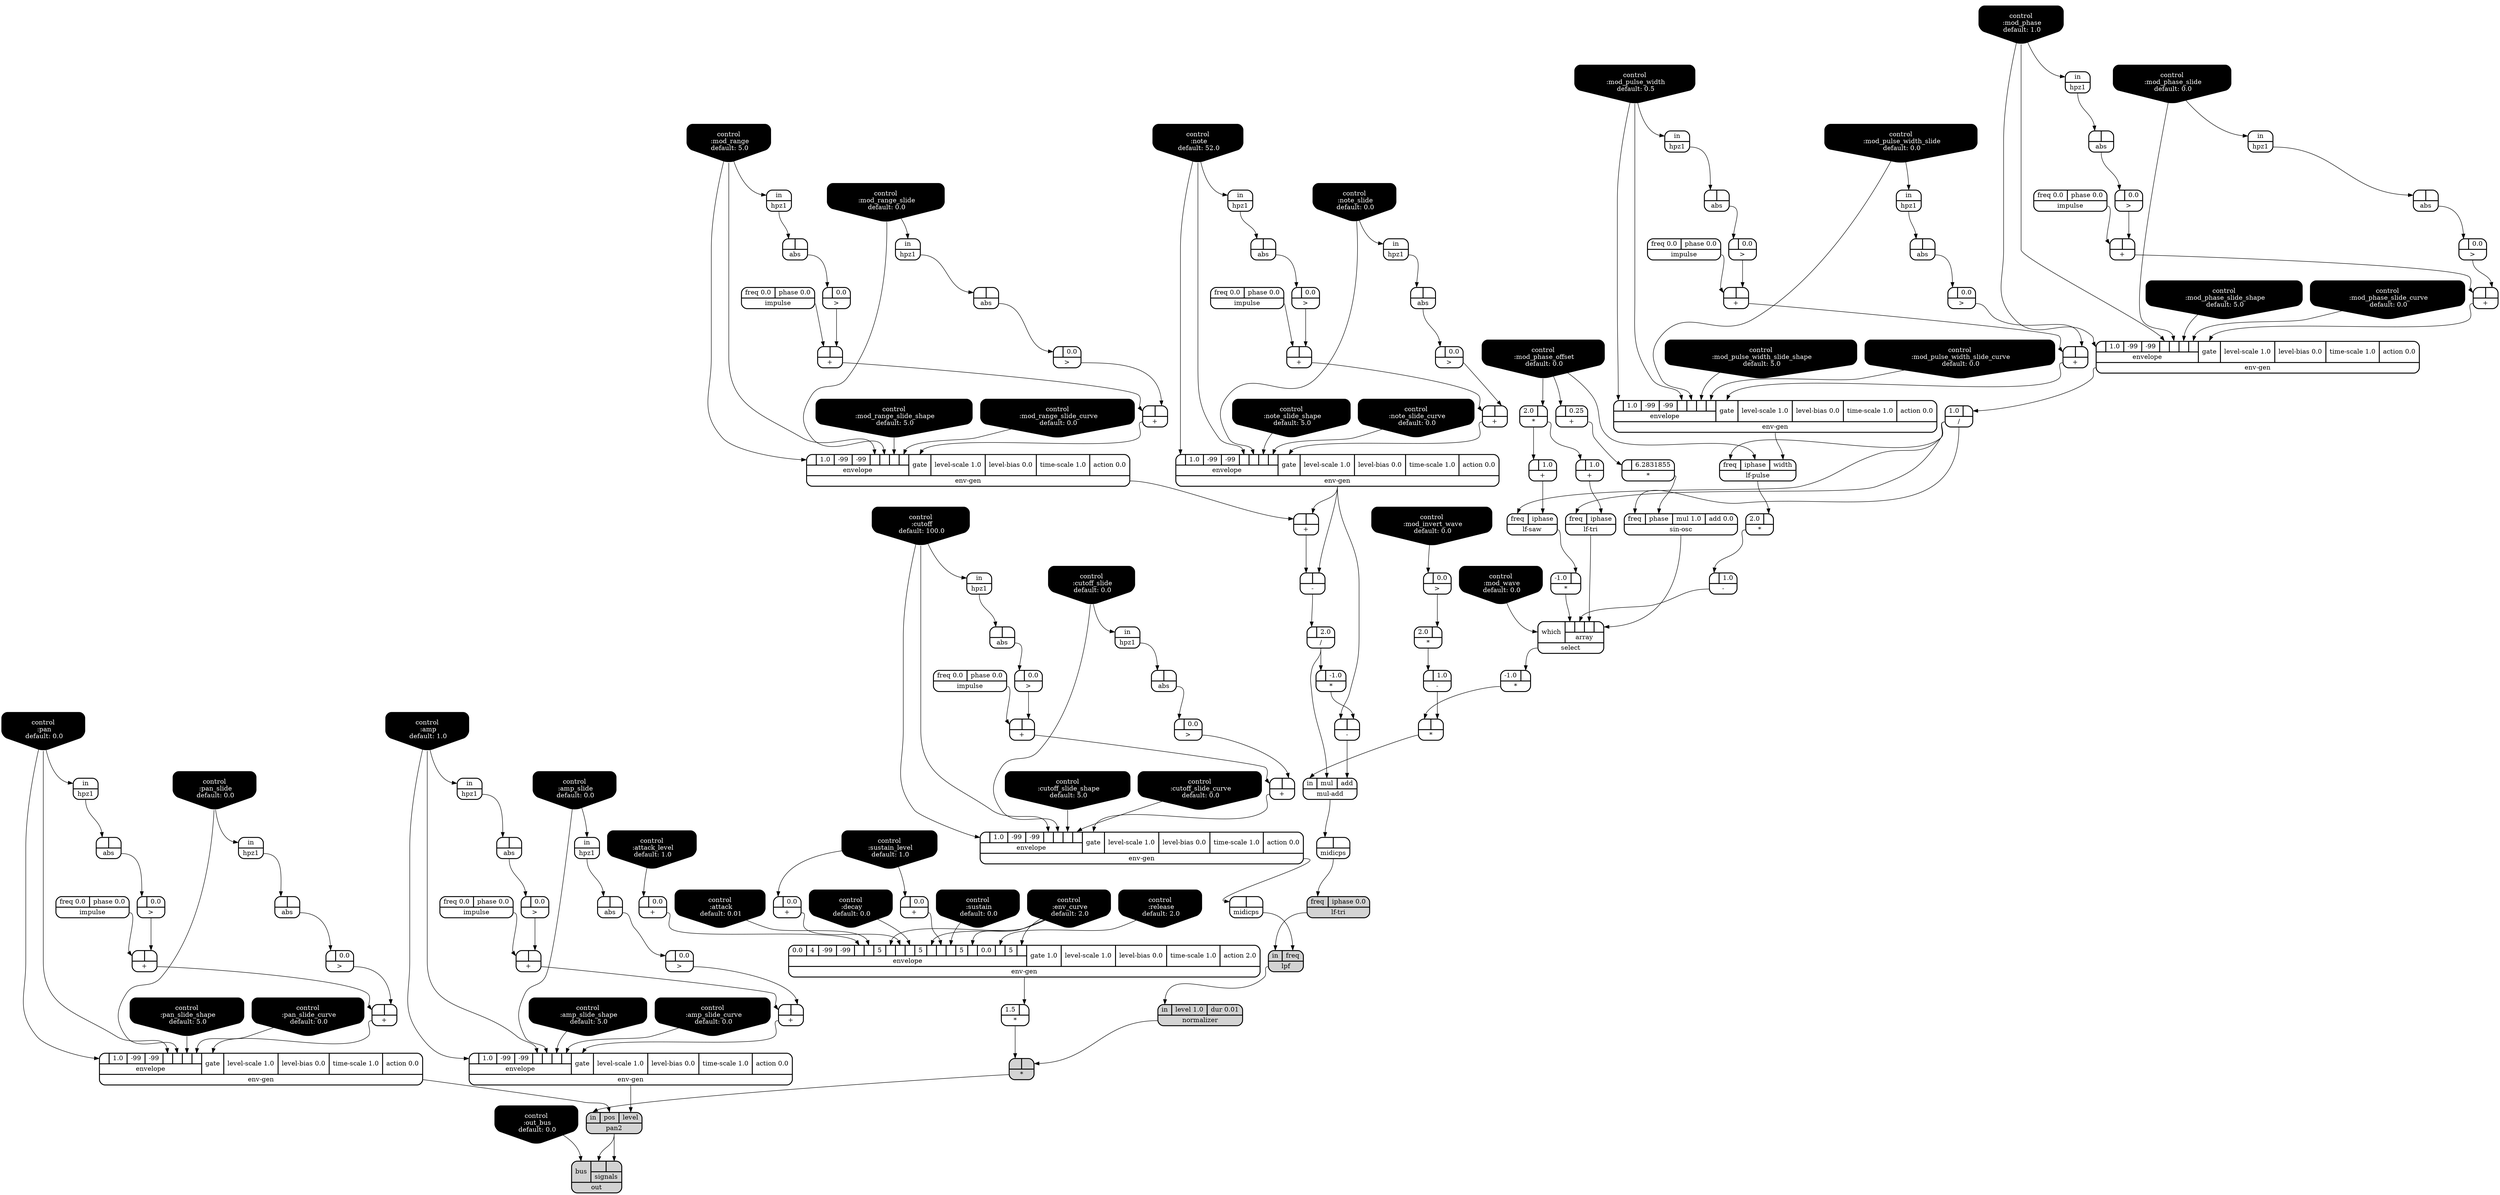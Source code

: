 digraph synthdef {
41 [label = "{{ <a> |<b> 6.2831855} |<__UG_NAME__>* }" style="bold, rounded" shape=record rankdir=LR];
91 [label = "{{ <a> 1.5|<b> } |<__UG_NAME__>* }" style="bold, rounded" shape=record rankdir=LR];
100 [label = "{{ <a> 2.0|<b> } |<__UG_NAME__>* }" style="bold, rounded" shape=record rankdir=LR];
103 [label = "{{ <a> -1.0|<b> } |<__UG_NAME__>* }" style="bold, rounded" shape=record rankdir=LR];
110 [label = "{{ <a> 2.0|<b> } |<__UG_NAME__>* }" style="bold, rounded" shape=record rankdir=LR];
116 [label = "{{ <a> -1.0|<b> } |<__UG_NAME__>* }" style="bold, rounded" shape=record rankdir=LR];
118 [label = "{{ <a> 2.0|<b> } |<__UG_NAME__>* }" style="bold, rounded" shape=record rankdir=LR];
120 [label = "{{ <a> |<b> } |<__UG_NAME__>* }" style="bold, rounded" shape=record rankdir=LR];
122 [label = "{{ <a> |<b> -1.0} |<__UG_NAME__>* }" style="bold, rounded" shape=record rankdir=LR];
140 [label = "{{ <a> |<b> } |<__UG_NAME__>* }" style="filled, bold, rounded"  shape=record rankdir=LR];
40 [label = "{{ <a> |<b> 0.25} |<__UG_NAME__>+ }" style="bold, rounded" shape=record rankdir=LR];
46 [label = "{{ <a> |<b> } |<__UG_NAME__>+ }" style="bold, rounded" shape=record rankdir=LR];
50 [label = "{{ <a> |<b> } |<__UG_NAME__>+ }" style="bold, rounded" shape=record rankdir=LR];
55 [label = "{{ <a> |<b> } |<__UG_NAME__>+ }" style="bold, rounded" shape=record rankdir=LR];
60 [label = "{{ <a> |<b> } |<__UG_NAME__>+ }" style="bold, rounded" shape=record rankdir=LR];
64 [label = "{{ <a> |<b> } |<__UG_NAME__>+ }" style="bold, rounded" shape=record rankdir=LR];
70 [label = "{{ <a> |<b> } |<__UG_NAME__>+ }" style="bold, rounded" shape=record rankdir=LR];
74 [label = "{{ <a> |<b> } |<__UG_NAME__>+ }" style="bold, rounded" shape=record rankdir=LR];
76 [label = "{{ <a> |<b> } |<__UG_NAME__>+ }" style="bold, rounded" shape=record rankdir=LR];
79 [label = "{{ <a> |<b> 0.0} |<__UG_NAME__>+ }" style="bold, rounded" shape=record rankdir=LR];
80 [label = "{{ <a> |<b> 0.0} |<__UG_NAME__>+ }" style="bold, rounded" shape=record rankdir=LR];
81 [label = "{{ <a> |<b> 0.0} |<__UG_NAME__>+ }" style="bold, rounded" shape=record rankdir=LR];
94 [label = "{{ <a> |<b> } |<__UG_NAME__>+ }" style="bold, rounded" shape=record rankdir=LR];
97 [label = "{{ <a> |<b> } |<__UG_NAME__>+ }" style="bold, rounded" shape=record rankdir=LR];
101 [label = "{{ <a> |<b> 1.0} |<__UG_NAME__>+ }" style="bold, rounded" shape=record rankdir=LR];
107 [label = "{{ <a> |<b> } |<__UG_NAME__>+ }" style="bold, rounded" shape=record rankdir=LR];
112 [label = "{{ <a> |<b> 1.0} |<__UG_NAME__>+ }" style="bold, rounded" shape=record rankdir=LR];
131 [label = "{{ <a> |<b> } |<__UG_NAME__>+ }" style="bold, rounded" shape=record rankdir=LR];
135 [label = "{{ <a> |<b> } |<__UG_NAME__>+ }" style="bold, rounded" shape=record rankdir=LR];
141 [label = "{{ <a> |<b> } |<__UG_NAME__>+ }" style="bold, rounded" shape=record rankdir=LR];
142 [label = "{{ <a> |<b> } |<__UG_NAME__>+ }" style="bold, rounded" shape=record rankdir=LR];
77 [label = "{{ <a> |<b> } |<__UG_NAME__>- }" style="bold, rounded" shape=record rankdir=LR];
111 [label = "{{ <a> |<b> 1.0} |<__UG_NAME__>- }" style="bold, rounded" shape=record rankdir=LR];
119 [label = "{{ <a> |<b> 1.0} |<__UG_NAME__>- }" style="bold, rounded" shape=record rankdir=LR];
123 [label = "{{ <a> |<b> } |<__UG_NAME__>- }" style="bold, rounded" shape=record rankdir=LR];
99 [label = "{{ <a> 1.0|<b> } |<__UG_NAME__>/ }" style="bold, rounded" shape=record rankdir=LR];
121 [label = "{{ <a> |<b> 2.0} |<__UG_NAME__>/ }" style="bold, rounded" shape=record rankdir=LR];
45 [label = "{{ <a> |<b> 0.0} |<__UG_NAME__>\> }" style="bold, rounded" shape=record rankdir=LR];
49 [label = "{{ <a> |<b> 0.0} |<__UG_NAME__>\> }" style="bold, rounded" shape=record rankdir=LR];
54 [label = "{{ <a> |<b> 0.0} |<__UG_NAME__>\> }" style="bold, rounded" shape=record rankdir=LR];
59 [label = "{{ <a> |<b> 0.0} |<__UG_NAME__>\> }" style="bold, rounded" shape=record rankdir=LR];
63 [label = "{{ <a> |<b> 0.0} |<__UG_NAME__>\> }" style="bold, rounded" shape=record rankdir=LR];
69 [label = "{{ <a> |<b> 0.0} |<__UG_NAME__>\> }" style="bold, rounded" shape=record rankdir=LR];
73 [label = "{{ <a> |<b> 0.0} |<__UG_NAME__>\> }" style="bold, rounded" shape=record rankdir=LR];
87 [label = "{{ <a> |<b> 0.0} |<__UG_NAME__>\> }" style="bold, rounded" shape=record rankdir=LR];
90 [label = "{{ <a> |<b> 0.0} |<__UG_NAME__>\> }" style="bold, rounded" shape=record rankdir=LR];
93 [label = "{{ <a> |<b> 0.0} |<__UG_NAME__>\> }" style="bold, rounded" shape=record rankdir=LR];
96 [label = "{{ <a> |<b> 0.0} |<__UG_NAME__>\> }" style="bold, rounded" shape=record rankdir=LR];
106 [label = "{{ <a> |<b> 0.0} |<__UG_NAME__>\> }" style="bold, rounded" shape=record rankdir=LR];
117 [label = "{{ <a> |<b> 0.0} |<__UG_NAME__>\> }" style="bold, rounded" shape=record rankdir=LR];
130 [label = "{{ <a> |<b> 0.0} |<__UG_NAME__>\> }" style="bold, rounded" shape=record rankdir=LR];
134 [label = "{{ <a> |<b> 0.0} |<__UG_NAME__>\> }" style="bold, rounded" shape=record rankdir=LR];
44 [label = "{{ <a> |<b> } |<__UG_NAME__>abs }" style="bold, rounded" shape=record rankdir=LR];
48 [label = "{{ <a> |<b> } |<__UG_NAME__>abs }" style="bold, rounded" shape=record rankdir=LR];
53 [label = "{{ <a> |<b> } |<__UG_NAME__>abs }" style="bold, rounded" shape=record rankdir=LR];
58 [label = "{{ <a> |<b> } |<__UG_NAME__>abs }" style="bold, rounded" shape=record rankdir=LR];
62 [label = "{{ <a> |<b> } |<__UG_NAME__>abs }" style="bold, rounded" shape=record rankdir=LR];
68 [label = "{{ <a> |<b> } |<__UG_NAME__>abs }" style="bold, rounded" shape=record rankdir=LR];
72 [label = "{{ <a> |<b> } |<__UG_NAME__>abs }" style="bold, rounded" shape=record rankdir=LR];
86 [label = "{{ <a> |<b> } |<__UG_NAME__>abs }" style="bold, rounded" shape=record rankdir=LR];
89 [label = "{{ <a> |<b> } |<__UG_NAME__>abs }" style="bold, rounded" shape=record rankdir=LR];
92 [label = "{{ <a> |<b> } |<__UG_NAME__>abs }" style="bold, rounded" shape=record rankdir=LR];
95 [label = "{{ <a> |<b> } |<__UG_NAME__>abs }" style="bold, rounded" shape=record rankdir=LR];
105 [label = "{{ <a> |<b> } |<__UG_NAME__>abs }" style="bold, rounded" shape=record rankdir=LR];
129 [label = "{{ <a> |<b> } |<__UG_NAME__>abs }" style="bold, rounded" shape=record rankdir=LR];
133 [label = "{{ <a> |<b> } |<__UG_NAME__>abs }" style="bold, rounded" shape=record rankdir=LR];
0 [label = "control
 :note
 default: 52.0" shape=invhouse style="rounded, filled, bold" fillcolor=black fontcolor=white ]; 
1 [label = "control
 :note_slide
 default: 0.0" shape=invhouse style="rounded, filled, bold" fillcolor=black fontcolor=white ]; 
2 [label = "control
 :note_slide_shape
 default: 5.0" shape=invhouse style="rounded, filled, bold" fillcolor=black fontcolor=white ]; 
3 [label = "control
 :note_slide_curve
 default: 0.0" shape=invhouse style="rounded, filled, bold" fillcolor=black fontcolor=white ]; 
4 [label = "control
 :amp
 default: 1.0" shape=invhouse style="rounded, filled, bold" fillcolor=black fontcolor=white ]; 
5 [label = "control
 :amp_slide
 default: 0.0" shape=invhouse style="rounded, filled, bold" fillcolor=black fontcolor=white ]; 
6 [label = "control
 :amp_slide_shape
 default: 5.0" shape=invhouse style="rounded, filled, bold" fillcolor=black fontcolor=white ]; 
7 [label = "control
 :amp_slide_curve
 default: 0.0" shape=invhouse style="rounded, filled, bold" fillcolor=black fontcolor=white ]; 
8 [label = "control
 :pan
 default: 0.0" shape=invhouse style="rounded, filled, bold" fillcolor=black fontcolor=white ]; 
9 [label = "control
 :pan_slide
 default: 0.0" shape=invhouse style="rounded, filled, bold" fillcolor=black fontcolor=white ]; 
10 [label = "control
 :pan_slide_shape
 default: 5.0" shape=invhouse style="rounded, filled, bold" fillcolor=black fontcolor=white ]; 
11 [label = "control
 :pan_slide_curve
 default: 0.0" shape=invhouse style="rounded, filled, bold" fillcolor=black fontcolor=white ]; 
12 [label = "control
 :attack
 default: 0.01" shape=invhouse style="rounded, filled, bold" fillcolor=black fontcolor=white ]; 
13 [label = "control
 :decay
 default: 0.0" shape=invhouse style="rounded, filled, bold" fillcolor=black fontcolor=white ]; 
14 [label = "control
 :sustain
 default: 0.0" shape=invhouse style="rounded, filled, bold" fillcolor=black fontcolor=white ]; 
15 [label = "control
 :release
 default: 2.0" shape=invhouse style="rounded, filled, bold" fillcolor=black fontcolor=white ]; 
16 [label = "control
 :attack_level
 default: 1.0" shape=invhouse style="rounded, filled, bold" fillcolor=black fontcolor=white ]; 
17 [label = "control
 :sustain_level
 default: 1.0" shape=invhouse style="rounded, filled, bold" fillcolor=black fontcolor=white ]; 
18 [label = "control
 :env_curve
 default: 2.0" shape=invhouse style="rounded, filled, bold" fillcolor=black fontcolor=white ]; 
19 [label = "control
 :cutoff
 default: 100.0" shape=invhouse style="rounded, filled, bold" fillcolor=black fontcolor=white ]; 
20 [label = "control
 :cutoff_slide
 default: 0.0" shape=invhouse style="rounded, filled, bold" fillcolor=black fontcolor=white ]; 
21 [label = "control
 :cutoff_slide_shape
 default: 5.0" shape=invhouse style="rounded, filled, bold" fillcolor=black fontcolor=white ]; 
22 [label = "control
 :cutoff_slide_curve
 default: 0.0" shape=invhouse style="rounded, filled, bold" fillcolor=black fontcolor=white ]; 
23 [label = "control
 :mod_phase
 default: 1.0" shape=invhouse style="rounded, filled, bold" fillcolor=black fontcolor=white ]; 
24 [label = "control
 :mod_phase_slide
 default: 0.0" shape=invhouse style="rounded, filled, bold" fillcolor=black fontcolor=white ]; 
25 [label = "control
 :mod_phase_slide_shape
 default: 5.0" shape=invhouse style="rounded, filled, bold" fillcolor=black fontcolor=white ]; 
26 [label = "control
 :mod_phase_slide_curve
 default: 0.0" shape=invhouse style="rounded, filled, bold" fillcolor=black fontcolor=white ]; 
27 [label = "control
 :mod_range
 default: 5.0" shape=invhouse style="rounded, filled, bold" fillcolor=black fontcolor=white ]; 
28 [label = "control
 :mod_range_slide
 default: 0.0" shape=invhouse style="rounded, filled, bold" fillcolor=black fontcolor=white ]; 
29 [label = "control
 :mod_range_slide_shape
 default: 5.0" shape=invhouse style="rounded, filled, bold" fillcolor=black fontcolor=white ]; 
30 [label = "control
 :mod_range_slide_curve
 default: 0.0" shape=invhouse style="rounded, filled, bold" fillcolor=black fontcolor=white ]; 
31 [label = "control
 :mod_pulse_width
 default: 0.5" shape=invhouse style="rounded, filled, bold" fillcolor=black fontcolor=white ]; 
32 [label = "control
 :mod_pulse_width_slide
 default: 0.0" shape=invhouse style="rounded, filled, bold" fillcolor=black fontcolor=white ]; 
33 [label = "control
 :mod_pulse_width_slide_shape
 default: 5.0" shape=invhouse style="rounded, filled, bold" fillcolor=black fontcolor=white ]; 
34 [label = "control
 :mod_pulse_width_slide_curve
 default: 0.0" shape=invhouse style="rounded, filled, bold" fillcolor=black fontcolor=white ]; 
35 [label = "control
 :mod_phase_offset
 default: 0.0" shape=invhouse style="rounded, filled, bold" fillcolor=black fontcolor=white ]; 
36 [label = "control
 :mod_wave
 default: 0.0" shape=invhouse style="rounded, filled, bold" fillcolor=black fontcolor=white ]; 
37 [label = "control
 :mod_invert_wave
 default: 0.0" shape=invhouse style="rounded, filled, bold" fillcolor=black fontcolor=white ]; 
38 [label = "control
 :out_bus
 default: 0.0" shape=invhouse style="rounded, filled, bold" fillcolor=black fontcolor=white ]; 
65 [label = "{{ {{<envelope___control___0>|1.0|-99|-99|<envelope___control___4>|<envelope___control___5>|<envelope___control___6>|<envelope___control___7>}|envelope}|<gate> gate|<level____scale> level-scale 1.0|<level____bias> level-bias 0.0|<time____scale> time-scale 1.0|<action> action 0.0} |<__UG_NAME__>env-gen }" style="bold, rounded" shape=record rankdir=LR];
75 [label = "{{ {{<envelope___control___0>|1.0|-99|-99|<envelope___control___4>|<envelope___control___5>|<envelope___control___6>|<envelope___control___7>}|envelope}|<gate> gate|<level____scale> level-scale 1.0|<level____bias> level-bias 0.0|<time____scale> time-scale 1.0|<action> action 0.0} |<__UG_NAME__>env-gen }" style="bold, rounded" shape=record rankdir=LR];
82 [label = "{{ {{0.0|4|-99|-99|<envelope___binary____op____u____gen___4>|<envelope___control___5>|5|<envelope___control___7>|<envelope___binary____op____u____gen___8>|<envelope___control___9>|5|<envelope___control___11>|<envelope___binary____op____u____gen___12>|<envelope___control___13>|5|<envelope___control___15>|0.0|<envelope___control___17>|5|<envelope___control___19>}|envelope}|<gate> gate 1.0|<level____scale> level-scale 1.0|<level____bias> level-bias 0.0|<time____scale> time-scale 1.0|<action> action 2.0} |<__UG_NAME__>env-gen }" style="bold, rounded" shape=record rankdir=LR];
98 [label = "{{ {{<envelope___control___0>|1.0|-99|-99|<envelope___control___4>|<envelope___control___5>|<envelope___control___6>|<envelope___control___7>}|envelope}|<gate> gate|<level____scale> level-scale 1.0|<level____bias> level-bias 0.0|<time____scale> time-scale 1.0|<action> action 0.0} |<__UG_NAME__>env-gen }" style="bold, rounded" shape=record rankdir=LR];
108 [label = "{{ {{<envelope___control___0>|1.0|-99|-99|<envelope___control___4>|<envelope___control___5>|<envelope___control___6>|<envelope___control___7>}|envelope}|<gate> gate|<level____scale> level-scale 1.0|<level____bias> level-bias 0.0|<time____scale> time-scale 1.0|<action> action 0.0} |<__UG_NAME__>env-gen }" style="bold, rounded" shape=record rankdir=LR];
136 [label = "{{ {{<envelope___control___0>|1.0|-99|-99|<envelope___control___4>|<envelope___control___5>|<envelope___control___6>|<envelope___control___7>}|envelope}|<gate> gate|<level____scale> level-scale 1.0|<level____bias> level-bias 0.0|<time____scale> time-scale 1.0|<action> action 0.0} |<__UG_NAME__>env-gen }" style="bold, rounded" shape=record rankdir=LR];
143 [label = "{{ {{<envelope___control___0>|1.0|-99|-99|<envelope___control___4>|<envelope___control___5>|<envelope___control___6>|<envelope___control___7>}|envelope}|<gate> gate|<level____scale> level-scale 1.0|<level____bias> level-bias 0.0|<time____scale> time-scale 1.0|<action> action 0.0} |<__UG_NAME__>env-gen }" style="bold, rounded" shape=record rankdir=LR];
144 [label = "{{ {{<envelope___control___0>|1.0|-99|-99|<envelope___control___4>|<envelope___control___5>|<envelope___control___6>|<envelope___control___7>}|envelope}|<gate> gate|<level____scale> level-scale 1.0|<level____bias> level-bias 0.0|<time____scale> time-scale 1.0|<action> action 0.0} |<__UG_NAME__>env-gen }" style="bold, rounded" shape=record rankdir=LR];
39 [label = "{{ <in> in} |<__UG_NAME__>hpz1 }" style="bold, rounded" shape=record rankdir=LR];
43 [label = "{{ <in> in} |<__UG_NAME__>hpz1 }" style="bold, rounded" shape=record rankdir=LR];
47 [label = "{{ <in> in} |<__UG_NAME__>hpz1 }" style="bold, rounded" shape=record rankdir=LR];
52 [label = "{{ <in> in} |<__UG_NAME__>hpz1 }" style="bold, rounded" shape=record rankdir=LR];
57 [label = "{{ <in> in} |<__UG_NAME__>hpz1 }" style="bold, rounded" shape=record rankdir=LR];
61 [label = "{{ <in> in} |<__UG_NAME__>hpz1 }" style="bold, rounded" shape=record rankdir=LR];
67 [label = "{{ <in> in} |<__UG_NAME__>hpz1 }" style="bold, rounded" shape=record rankdir=LR];
71 [label = "{{ <in> in} |<__UG_NAME__>hpz1 }" style="bold, rounded" shape=record rankdir=LR];
84 [label = "{{ <in> in} |<__UG_NAME__>hpz1 }" style="bold, rounded" shape=record rankdir=LR];
85 [label = "{{ <in> in} |<__UG_NAME__>hpz1 }" style="bold, rounded" shape=record rankdir=LR];
88 [label = "{{ <in> in} |<__UG_NAME__>hpz1 }" style="bold, rounded" shape=record rankdir=LR];
104 [label = "{{ <in> in} |<__UG_NAME__>hpz1 }" style="bold, rounded" shape=record rankdir=LR];
128 [label = "{{ <in> in} |<__UG_NAME__>hpz1 }" style="bold, rounded" shape=record rankdir=LR];
132 [label = "{{ <in> in} |<__UG_NAME__>hpz1 }" style="bold, rounded" shape=record rankdir=LR];
42 [label = "{{ <freq> freq 0.0|<phase> phase 0.0} |<__UG_NAME__>impulse }" style="bold, rounded" shape=record rankdir=LR];
51 [label = "{{ <freq> freq 0.0|<phase> phase 0.0} |<__UG_NAME__>impulse }" style="bold, rounded" shape=record rankdir=LR];
56 [label = "{{ <freq> freq 0.0|<phase> phase 0.0} |<__UG_NAME__>impulse }" style="bold, rounded" shape=record rankdir=LR];
66 [label = "{{ <freq> freq 0.0|<phase> phase 0.0} |<__UG_NAME__>impulse }" style="bold, rounded" shape=record rankdir=LR];
78 [label = "{{ <freq> freq 0.0|<phase> phase 0.0} |<__UG_NAME__>impulse }" style="bold, rounded" shape=record rankdir=LR];
83 [label = "{{ <freq> freq 0.0|<phase> phase 0.0} |<__UG_NAME__>impulse }" style="bold, rounded" shape=record rankdir=LR];
127 [label = "{{ <freq> freq 0.0|<phase> phase 0.0} |<__UG_NAME__>impulse }" style="bold, rounded" shape=record rankdir=LR];
109 [label = "{{ <freq> freq|<iphase> iphase|<width> width} |<__UG_NAME__>lf-pulse }" style="bold, rounded" shape=record rankdir=LR];
102 [label = "{{ <freq> freq|<iphase> iphase} |<__UG_NAME__>lf-saw }" style="bold, rounded" shape=record rankdir=LR];
113 [label = "{{ <freq> freq|<iphase> iphase} |<__UG_NAME__>lf-tri }" style="bold, rounded" shape=record rankdir=LR];
126 [label = "{{ <freq> freq|<iphase> iphase 0.0} |<__UG_NAME__>lf-tri }" style="filled, bold, rounded"  shape=record rankdir=LR];
138 [label = "{{ <in> in|<freq> freq} |<__UG_NAME__>lpf }" style="filled, bold, rounded"  shape=record rankdir=LR];
125 [label = "{{ <a> |<b> } |<__UG_NAME__>midicps }" style="bold, rounded" shape=record rankdir=LR];
137 [label = "{{ <a> |<b> } |<__UG_NAME__>midicps }" style="bold, rounded" shape=record rankdir=LR];
124 [label = "{{ <in> in|<mul> mul|<add> add} |<__UG_NAME__>mul-add }" style="bold, rounded" shape=record rankdir=LR];
139 [label = "{{ <in> in|<level> level 1.0|<dur> dur 0.01} |<__UG_NAME__>normalizer }" style="filled, bold, rounded"  shape=record rankdir=LR];
146 [label = "{{ <bus> bus|{{<signals___pan2___0>|<signals___pan2___1>}|signals}} |<__UG_NAME__>out }" style="filled, bold, rounded"  shape=record rankdir=LR];
145 [label = "{{ <in> in|<pos> pos|<level> level} |<__UG_NAME__>pan2 }" style="filled, bold, rounded"  shape=record rankdir=LR];
115 [label = "{{ <which> which|{{<array___binary____op____u____gen___0>|<array___binary____op____u____gen___1>|<array___lf____tri___2>|<array___sin____osc___3>}|array}} |<__UG_NAME__>select }" style="bold, rounded" shape=record rankdir=LR];
114 [label = "{{ <freq> freq|<phase> phase|<mul> mul 1.0|<add> add 0.0} |<__UG_NAME__>sin-osc }" style="bold, rounded" shape=record rankdir=LR];

40:__UG_NAME__ -> 41:a ;
82:__UG_NAME__ -> 91:b ;
35:__UG_NAME__ -> 100:b ;
102:__UG_NAME__ -> 103:b ;
109:__UG_NAME__ -> 110:b ;
115:__UG_NAME__ -> 116:b ;
117:__UG_NAME__ -> 118:b ;
119:__UG_NAME__ -> 120:b ;
116:__UG_NAME__ -> 120:a ;
121:__UG_NAME__ -> 122:a ;
139:__UG_NAME__ -> 140:b ;
91:__UG_NAME__ -> 140:a ;
35:__UG_NAME__ -> 40:a ;
45:__UG_NAME__ -> 46:b ;
42:__UG_NAME__ -> 46:a ;
49:__UG_NAME__ -> 50:b ;
46:__UG_NAME__ -> 50:a ;
54:__UG_NAME__ -> 55:b ;
51:__UG_NAME__ -> 55:a ;
59:__UG_NAME__ -> 60:b ;
56:__UG_NAME__ -> 60:a ;
63:__UG_NAME__ -> 64:b ;
60:__UG_NAME__ -> 64:a ;
69:__UG_NAME__ -> 70:b ;
66:__UG_NAME__ -> 70:a ;
73:__UG_NAME__ -> 74:b ;
70:__UG_NAME__ -> 74:a ;
75:__UG_NAME__ -> 76:b ;
65:__UG_NAME__ -> 76:a ;
16:__UG_NAME__ -> 79:a ;
17:__UG_NAME__ -> 80:a ;
17:__UG_NAME__ -> 81:a ;
93:__UG_NAME__ -> 94:b ;
78:__UG_NAME__ -> 94:a ;
96:__UG_NAME__ -> 97:b ;
94:__UG_NAME__ -> 97:a ;
100:__UG_NAME__ -> 101:a ;
106:__UG_NAME__ -> 107:b ;
55:__UG_NAME__ -> 107:a ;
100:__UG_NAME__ -> 112:a ;
130:__UG_NAME__ -> 131:b ;
127:__UG_NAME__ -> 131:a ;
134:__UG_NAME__ -> 135:b ;
131:__UG_NAME__ -> 135:a ;
87:__UG_NAME__ -> 141:b ;
83:__UG_NAME__ -> 141:a ;
90:__UG_NAME__ -> 142:b ;
141:__UG_NAME__ -> 142:a ;
75:__UG_NAME__ -> 77:b ;
76:__UG_NAME__ -> 77:a ;
110:__UG_NAME__ -> 111:a ;
118:__UG_NAME__ -> 119:a ;
122:__UG_NAME__ -> 123:b ;
75:__UG_NAME__ -> 123:a ;
98:__UG_NAME__ -> 99:b ;
77:__UG_NAME__ -> 121:a ;
44:__UG_NAME__ -> 45:a ;
48:__UG_NAME__ -> 49:a ;
53:__UG_NAME__ -> 54:a ;
58:__UG_NAME__ -> 59:a ;
62:__UG_NAME__ -> 63:a ;
68:__UG_NAME__ -> 69:a ;
72:__UG_NAME__ -> 73:a ;
86:__UG_NAME__ -> 87:a ;
89:__UG_NAME__ -> 90:a ;
92:__UG_NAME__ -> 93:a ;
95:__UG_NAME__ -> 96:a ;
105:__UG_NAME__ -> 106:a ;
37:__UG_NAME__ -> 117:a ;
129:__UG_NAME__ -> 130:a ;
133:__UG_NAME__ -> 134:a ;
43:__UG_NAME__ -> 44:a ;
47:__UG_NAME__ -> 48:a ;
52:__UG_NAME__ -> 53:a ;
57:__UG_NAME__ -> 58:a ;
61:__UG_NAME__ -> 62:a ;
67:__UG_NAME__ -> 68:a ;
71:__UG_NAME__ -> 72:a ;
85:__UG_NAME__ -> 86:a ;
88:__UG_NAME__ -> 89:a ;
39:__UG_NAME__ -> 92:a ;
84:__UG_NAME__ -> 95:a ;
104:__UG_NAME__ -> 105:a ;
128:__UG_NAME__ -> 129:a ;
132:__UG_NAME__ -> 133:a ;
64:__UG_NAME__ -> 65:gate ;
27:__UG_NAME__ -> 65:envelope___control___0 ;
27:__UG_NAME__ -> 65:envelope___control___4 ;
28:__UG_NAME__ -> 65:envelope___control___5 ;
29:__UG_NAME__ -> 65:envelope___control___6 ;
30:__UG_NAME__ -> 65:envelope___control___7 ;
74:__UG_NAME__ -> 75:gate ;
0:__UG_NAME__ -> 75:envelope___control___0 ;
0:__UG_NAME__ -> 75:envelope___control___4 ;
1:__UG_NAME__ -> 75:envelope___control___5 ;
2:__UG_NAME__ -> 75:envelope___control___6 ;
3:__UG_NAME__ -> 75:envelope___control___7 ;
79:__UG_NAME__ -> 82:envelope___binary____op____u____gen___4 ;
12:__UG_NAME__ -> 82:envelope___control___5 ;
18:__UG_NAME__ -> 82:envelope___control___7 ;
80:__UG_NAME__ -> 82:envelope___binary____op____u____gen___8 ;
13:__UG_NAME__ -> 82:envelope___control___9 ;
18:__UG_NAME__ -> 82:envelope___control___11 ;
81:__UG_NAME__ -> 82:envelope___binary____op____u____gen___12 ;
14:__UG_NAME__ -> 82:envelope___control___13 ;
18:__UG_NAME__ -> 82:envelope___control___15 ;
15:__UG_NAME__ -> 82:envelope___control___17 ;
18:__UG_NAME__ -> 82:envelope___control___19 ;
97:__UG_NAME__ -> 98:gate ;
23:__UG_NAME__ -> 98:envelope___control___0 ;
23:__UG_NAME__ -> 98:envelope___control___4 ;
24:__UG_NAME__ -> 98:envelope___control___5 ;
25:__UG_NAME__ -> 98:envelope___control___6 ;
26:__UG_NAME__ -> 98:envelope___control___7 ;
107:__UG_NAME__ -> 108:gate ;
31:__UG_NAME__ -> 108:envelope___control___0 ;
31:__UG_NAME__ -> 108:envelope___control___4 ;
32:__UG_NAME__ -> 108:envelope___control___5 ;
33:__UG_NAME__ -> 108:envelope___control___6 ;
34:__UG_NAME__ -> 108:envelope___control___7 ;
135:__UG_NAME__ -> 136:gate ;
19:__UG_NAME__ -> 136:envelope___control___0 ;
19:__UG_NAME__ -> 136:envelope___control___4 ;
20:__UG_NAME__ -> 136:envelope___control___5 ;
21:__UG_NAME__ -> 136:envelope___control___6 ;
22:__UG_NAME__ -> 136:envelope___control___7 ;
142:__UG_NAME__ -> 143:gate ;
8:__UG_NAME__ -> 143:envelope___control___0 ;
8:__UG_NAME__ -> 143:envelope___control___4 ;
9:__UG_NAME__ -> 143:envelope___control___5 ;
10:__UG_NAME__ -> 143:envelope___control___6 ;
11:__UG_NAME__ -> 143:envelope___control___7 ;
50:__UG_NAME__ -> 144:gate ;
4:__UG_NAME__ -> 144:envelope___control___0 ;
4:__UG_NAME__ -> 144:envelope___control___4 ;
5:__UG_NAME__ -> 144:envelope___control___5 ;
6:__UG_NAME__ -> 144:envelope___control___6 ;
7:__UG_NAME__ -> 144:envelope___control___7 ;
23:__UG_NAME__ -> 39:in ;
4:__UG_NAME__ -> 43:in ;
5:__UG_NAME__ -> 47:in ;
31:__UG_NAME__ -> 52:in ;
27:__UG_NAME__ -> 57:in ;
28:__UG_NAME__ -> 61:in ;
0:__UG_NAME__ -> 67:in ;
1:__UG_NAME__ -> 71:in ;
24:__UG_NAME__ -> 84:in ;
8:__UG_NAME__ -> 85:in ;
9:__UG_NAME__ -> 88:in ;
32:__UG_NAME__ -> 104:in ;
19:__UG_NAME__ -> 128:in ;
20:__UG_NAME__ -> 132:in ;
108:__UG_NAME__ -> 109:width ;
35:__UG_NAME__ -> 109:iphase ;
99:__UG_NAME__ -> 109:freq ;
101:__UG_NAME__ -> 102:iphase ;
99:__UG_NAME__ -> 102:freq ;
112:__UG_NAME__ -> 113:iphase ;
99:__UG_NAME__ -> 113:freq ;
125:__UG_NAME__ -> 126:freq ;
137:__UG_NAME__ -> 138:freq ;
126:__UG_NAME__ -> 138:in ;
124:__UG_NAME__ -> 125:a ;
136:__UG_NAME__ -> 137:a ;
123:__UG_NAME__ -> 124:add ;
121:__UG_NAME__ -> 124:mul ;
120:__UG_NAME__ -> 124:in ;
138:__UG_NAME__ -> 139:in ;
145:__UG_NAME__ -> 146:signals___pan2___0 ;
145:__UG_NAME__ -> 146:signals___pan2___1 ;
38:__UG_NAME__ -> 146:bus ;
144:__UG_NAME__ -> 145:level ;
143:__UG_NAME__ -> 145:pos ;
140:__UG_NAME__ -> 145:in ;
103:__UG_NAME__ -> 115:array___binary____op____u____gen___0 ;
111:__UG_NAME__ -> 115:array___binary____op____u____gen___1 ;
113:__UG_NAME__ -> 115:array___lf____tri___2 ;
114:__UG_NAME__ -> 115:array___sin____osc___3 ;
36:__UG_NAME__ -> 115:which ;
41:__UG_NAME__ -> 114:phase ;
99:__UG_NAME__ -> 114:freq ;

}